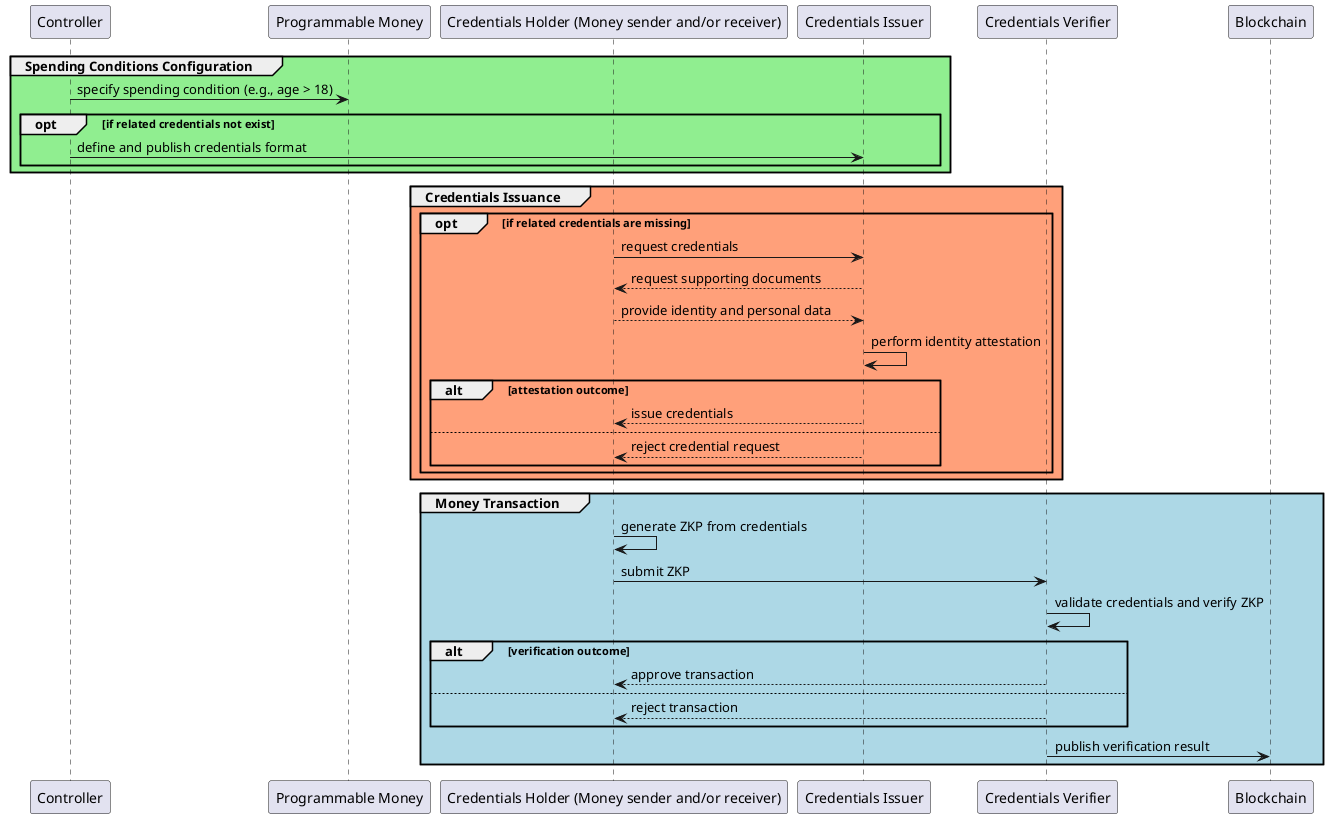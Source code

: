 @startuml

participant "Controller" as Controller
participant "Programmable Money" as Money
participant "Credentials Holder (Money sender and/or receiver)" as User
participant "Credentials Issuer" as Issuer
participant "Credentials Verifier" as Verifier
participant "Blockchain" as Blockchain

' --- Configure spending conditions of the money ---
group #lightgreen Spending Conditions Configuration
    Controller -> Money: specify spending condition (e.g., age > 18)
    opt if related credentials not exist
        Controller -> Issuer: define and publish credentials format
    end
end

group #lightsalmon Credentials Issuance
    opt if related credentials are missing
        ' --- Credential Request and Issuance Phase ---
        User -> Issuer: request credentials
        Issuer --> User: request supporting documents
        User --> Issuer: provide identity and personal data
        Issuer -> Issuer: perform identity attestation
        alt attestation outcome
            Issuer --> User: issue credentials
        else
            Issuer --> User: reject credential request
        end
    end
end

' --- Transaction Phase ---
group #lightblue Money Transaction
    User -> User: generate ZKP from credentials
    User -> Verifier: submit ZKP

    ' --- Proof Verification and Decision ---
    Verifier -> Verifier: validate credentials and verify ZKP
    alt verification outcome
        Verifier --> User: approve transaction
    else
        Verifier --> User: reject transaction
    end
    Verifier -> Blockchain: publish verification result
end

@enduml
